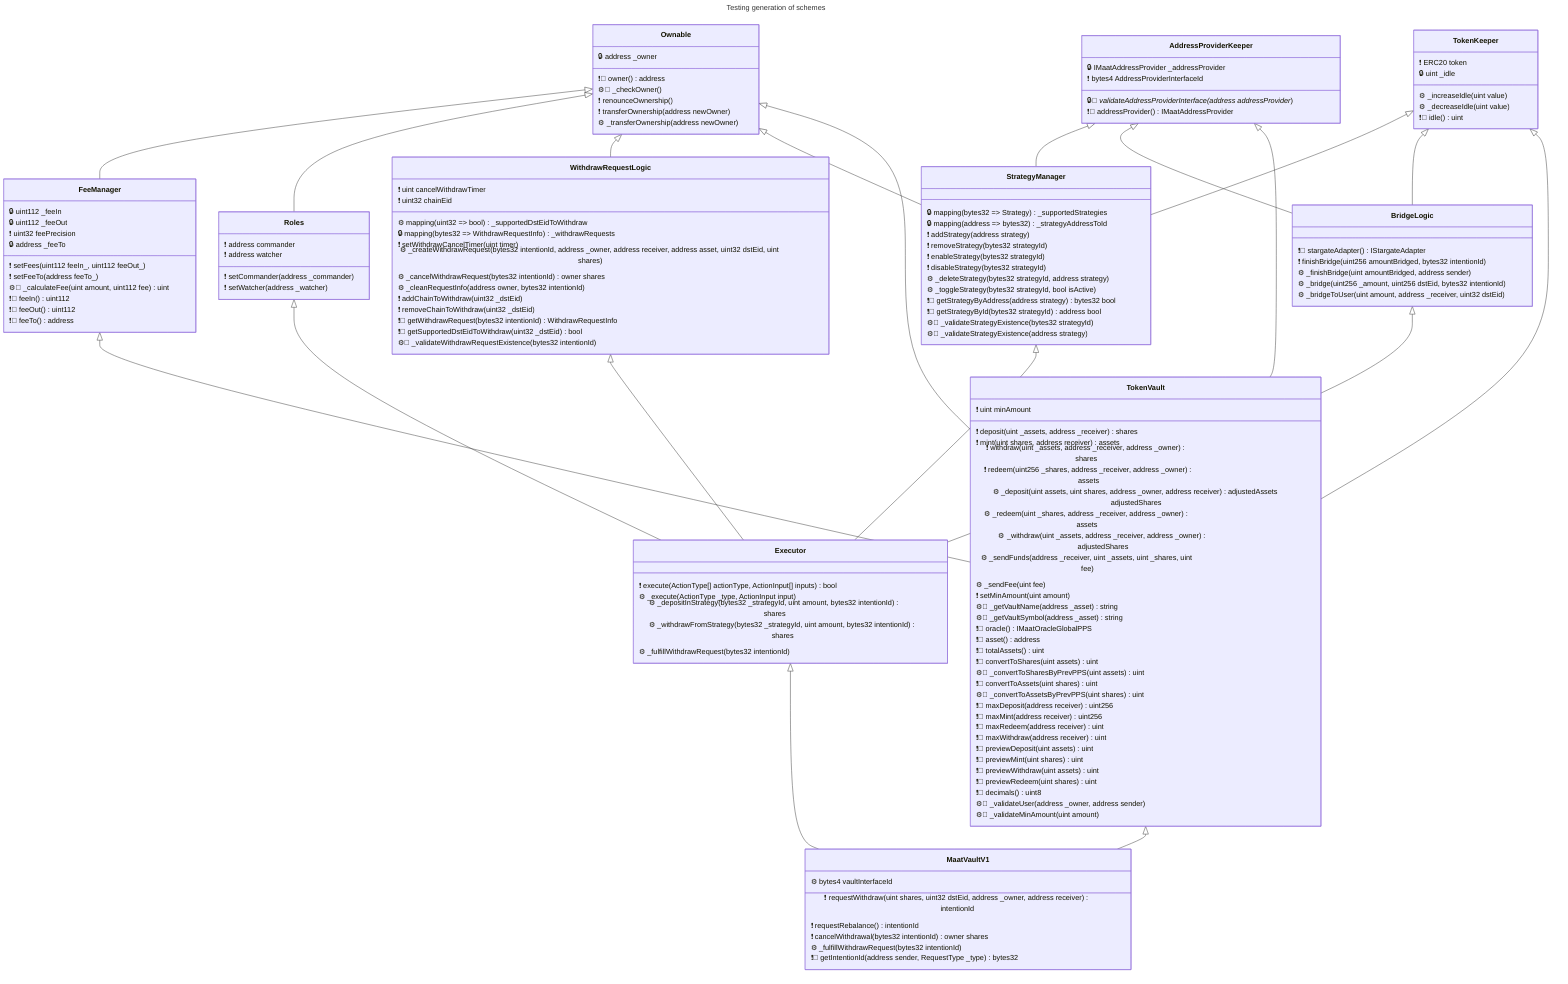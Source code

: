 ---
title: Testing generation of schemes
---
classDiagram

	class Ownable {
		🔒 address _owner
		❗👀 owner() address 
		⚙️👀 _checkOwner() 
		❗ renounceOwnership() 
		❗ transferOwnership(address newOwner) 
		⚙️ _transferOwnership(address newOwner) 
	}

	class FeeManager {
		🔒 uint112 _feeIn
		🔒 uint112 _feeOut
		❗ uint32 feePrecision
		🔒 address _feeTo
		❗ setFees(uint112 feeIn_, uint112 feeOut_) 
		❗ setFeeTo(address feeTo_) 
		⚙️🧮 _calculateFee(uint amount, uint112 fee) uint 
		❗👀 feeIn() uint112 
		❗👀 feeOut() uint112 
		❗👀 feeTo() address 
	}

	class AddressProviderKeeper {
		🔒 IMaatAddressProvider _addressProvider
		❗ bytes4 AddressProviderInterfaceId
		🔒👀 _validateAddressProviderInterface(address addressProvider_) 
		❗👀 addressProvider() IMaatAddressProvider 
	}

	class Roles {
		❗ address commander
		❗ address watcher
		❗ setCommander(address _commander) 
		❗ setWatcher(address _watcher) 
	}

	class WithdrawRequestLogic {
		❗ uint cancelWithdrawTimer
		❗ uint32 chainEid
		⚙️ mapping(uint32 => bool) _supportedDstEidToWithdraw
		🔒 mapping(bytes32 => WithdrawRequestInfo) _withdrawRequests
		❗ setWithdrawCancelTimer(uint timer) 
		⚙️ _createWithdrawRequest(bytes32 intentionId, address _owner, address receiver, address asset, uint32 dstEid, uint shares) 
		⚙️ _cancelWithdrawRequest(bytes32 intentionId) owner shares 
		⚙️ _cleanRequestInfo(address owner, bytes32 intentionId) 
		❗ addChainToWithdraw(uint32 _dstEid) 
		❗ removeChainToWithdraw(uint32 _dstEid) 
		❗👀 getWithdrawRequest(bytes32 intentionId) WithdrawRequestInfo 
		❗👀 getSupportedDstEidToWithdraw(uint32 _dstEid) bool 
		⚙️👀 _validateWithdrawRequestExistence(bytes32 intentionId) 
	}

	class TokenKeeper {
		❗ ERC20 token
		🔒 uint _idle
		⚙️ _increaseIdle(uint value) 
		⚙️ _decreaseIdle(uint value) 
		❗👀 idle() uint 
	}

	class StrategyManager {
		🔒 mapping(bytes32 => Strategy) _supportedStrategies
		🔒 mapping(address => bytes32) _strategyAddressToId
		❗ addStrategy(address strategy) 
		❗ removeStrategy(bytes32 strategyId) 
		❗ enableStrategy(bytes32 strategyId) 
		❗ disableStrategy(bytes32 strategyId) 
		⚙️ _deleteStrategy(bytes32 strategyId, address strategy) 
		⚙️ _toggleStrategy(bytes32 strategyId, bool isActive) 
		❗👀 getStrategyByAddress(address strategy) bytes32 bool 
		❗👀 getStrategyById(bytes32 strategyId) address bool 
		⚙️👀 _validateStrategyExistence(bytes32 strategyId) 
		⚙️👀 _validateStrategyExistence(address strategy) 
	}

	class BridgeLogic {
		❗👀 stargateAdapter() IStargateAdapter 
		❗ finishBridge(uint256 amountBridged, bytes32 intentionId) 
		⚙️ _finishBridge(uint amountBridged, address sender) 
		⚙️ _bridge(uint256 _amount, uint256 dstEid, bytes32 intentionId) 
		⚙️ _bridgeToUser(uint amount, address _receiver, uint32 dstEid) 
	}

	class Executor {
		❗ execute(ActionType[] actionType, ActionInput[] inputs) bool 
		⚙️ _execute(ActionType _type, ActionInput input) 
		⚙️ _depositInStrategy(bytes32 _strategyId, uint amount, bytes32 intentionId) shares 
		⚙️ _withdrawFromStrategy(bytes32 _strategyId, uint amount, bytes32 intentionId) shares 
		⚙️ _fulfillWithdrawRequest(bytes32 intentionId) 
	}

	class TokenVault {
		❗ uint minAmount
		❗ deposit(uint _assets, address _receiver) shares 
		❗ mint(uint shares, address receiver) assets 
		❗ withdraw(uint _assets, address _receiver, address _owner) shares 
		❗ redeem(uint256 _shares, address _receiver, address _owner) assets 
		⚙️ _deposit(uint assets, uint shares, address _owner, address receiver) adjustedAssets adjustedShares 
		⚙️ _redeem(uint _shares, address _receiver, address _owner) assets 
		⚙️ _withdraw(uint _assets, address _receiver, address _owner) adjustedShares 
		⚙️ _sendFunds(address _receiver, uint _assets, uint _shares, uint fee) 
		⚙️ _sendFee(uint fee) 
		❗ setMinAmount(uint amount) 
		⚙️👀 _getVaultName(address _asset) string 
		⚙️👀 _getVaultSymbol(address _asset) string 
		❗👀 oracle() IMaatOracleGlobalPPS 
		❗👀 asset() address 
		❗👀 totalAssets() uint 
		❗👀 convertToShares(uint assets) uint 
		⚙️👀 _convertToSharesByPrevPPS(uint assets) uint 
		❗👀 convertToAssets(uint shares) uint 
		⚙️👀 _convertToAssetsByPrevPPS(uint shares) uint 
		❗👀 maxDeposit(address receiver) uint256 
		❗👀 maxMint(address receiver) uint256 
		❗👀 maxRedeem(address receiver) uint 
		❗👀 maxWithdraw(address receiver) uint 
		❗👀 previewDeposit(uint assets) uint 
		❗👀 previewMint(uint shares) uint 
		❗👀 previewWithdraw(uint assets) uint 
		❗👀 previewRedeem(uint shares) uint 
		❗👀 decimals() uint8 
		⚙️🧮 _validateUser(address _owner, address sender) 
		⚙️👀 _validateMinAmount(uint amount) 
	}

	class MaatVaultV1 {
		⚙️ bytes4 vaultInterfaceId
		❗ requestWithdraw(uint shares, uint32 dstEid, address _owner, address receiver) intentionId 
		❗ requestRebalance() intentionId 
		❗ cancelWithdrawal(bytes32 intentionId) owner shares 
		⚙️ _fulfillWithdrawRequest(bytes32 intentionId) 
		❗👀 getIntentionId(address sender, RequestType _type) bytes32 
	}



	Ownable <|-- FeeManager

	Ownable <|-- Roles

	Ownable <|-- WithdrawRequestLogic

	Ownable <|-- StrategyManager

	AddressProviderKeeper <|-- StrategyManager

	TokenKeeper <|-- StrategyManager

	AddressProviderKeeper <|-- BridgeLogic

	TokenKeeper <|-- BridgeLogic

	Roles <|-- Executor

	BridgeLogic <|-- Executor

	StrategyManager <|-- Executor

	WithdrawRequestLogic <|-- Executor

	Ownable <|-- TokenVault

	AddressProviderKeeper <|-- TokenVault

	FeeManager <|-- TokenVault

	TokenKeeper <|-- TokenVault

	TokenVault <|-- MaatVaultV1

	Executor <|-- MaatVaultV1